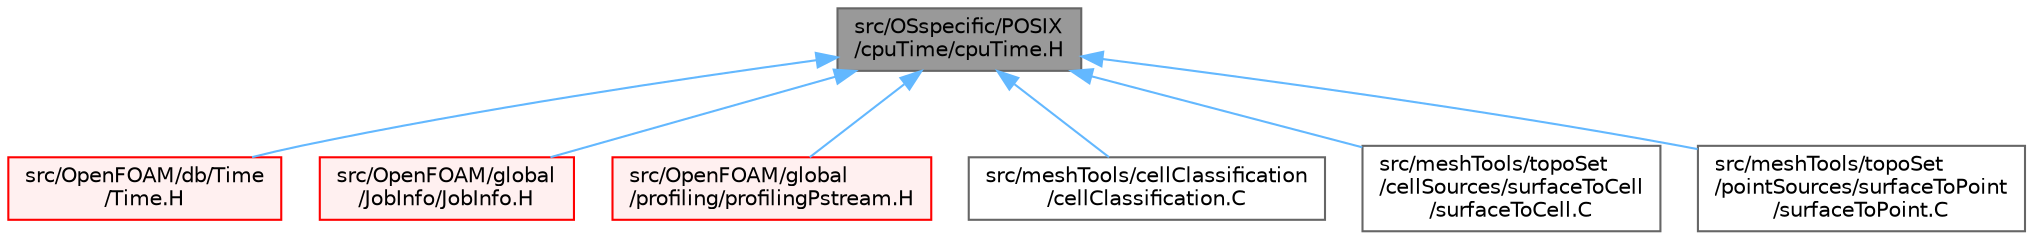 digraph "src/OSspecific/POSIX/cpuTime/cpuTime.H"
{
 // LATEX_PDF_SIZE
  bgcolor="transparent";
  edge [fontname=Helvetica,fontsize=10,labelfontname=Helvetica,labelfontsize=10];
  node [fontname=Helvetica,fontsize=10,shape=box,height=0.2,width=0.4];
  Node1 [id="Node000001",label="src/OSspecific/POSIX\l/cpuTime/cpuTime.H",height=0.2,width=0.4,color="gray40", fillcolor="grey60", style="filled", fontcolor="black",tooltip=" "];
  Node1 -> Node2 [id="edge1_Node000001_Node000002",dir="back",color="steelblue1",style="solid",tooltip=" "];
  Node2 [id="Node000002",label="src/OpenFOAM/db/Time\l/Time.H",height=0.2,width=0.4,color="red", fillcolor="#FFF0F0", style="filled",URL="$Time_8H.html",tooltip=" "];
  Node1 -> Node1308 [id="edge2_Node000001_Node001308",dir="back",color="steelblue1",style="solid",tooltip=" "];
  Node1308 [id="Node001308",label="src/OpenFOAM/global\l/JobInfo/JobInfo.H",height=0.2,width=0.4,color="red", fillcolor="#FFF0F0", style="filled",URL="$JobInfo_8H.html",tooltip=" "];
  Node1 -> Node1319 [id="edge3_Node000001_Node001319",dir="back",color="steelblue1",style="solid",tooltip=" "];
  Node1319 [id="Node001319",label="src/OpenFOAM/global\l/profiling/profilingPstream.H",height=0.2,width=0.4,color="red", fillcolor="#FFF0F0", style="filled",URL="$profilingPstream_8H.html",tooltip=" "];
  Node1 -> Node1329 [id="edge4_Node000001_Node001329",dir="back",color="steelblue1",style="solid",tooltip=" "];
  Node1329 [id="Node001329",label="src/meshTools/cellClassification\l/cellClassification.C",height=0.2,width=0.4,color="grey40", fillcolor="white", style="filled",URL="$cellClassification_8C.html",tooltip=" "];
  Node1 -> Node1330 [id="edge5_Node000001_Node001330",dir="back",color="steelblue1",style="solid",tooltip=" "];
  Node1330 [id="Node001330",label="src/meshTools/topoSet\l/cellSources/surfaceToCell\l/surfaceToCell.C",height=0.2,width=0.4,color="grey40", fillcolor="white", style="filled",URL="$surfaceToCell_8C.html",tooltip=" "];
  Node1 -> Node1331 [id="edge6_Node000001_Node001331",dir="back",color="steelblue1",style="solid",tooltip=" "];
  Node1331 [id="Node001331",label="src/meshTools/topoSet\l/pointSources/surfaceToPoint\l/surfaceToPoint.C",height=0.2,width=0.4,color="grey40", fillcolor="white", style="filled",URL="$surfaceToPoint_8C.html",tooltip=" "];
}
